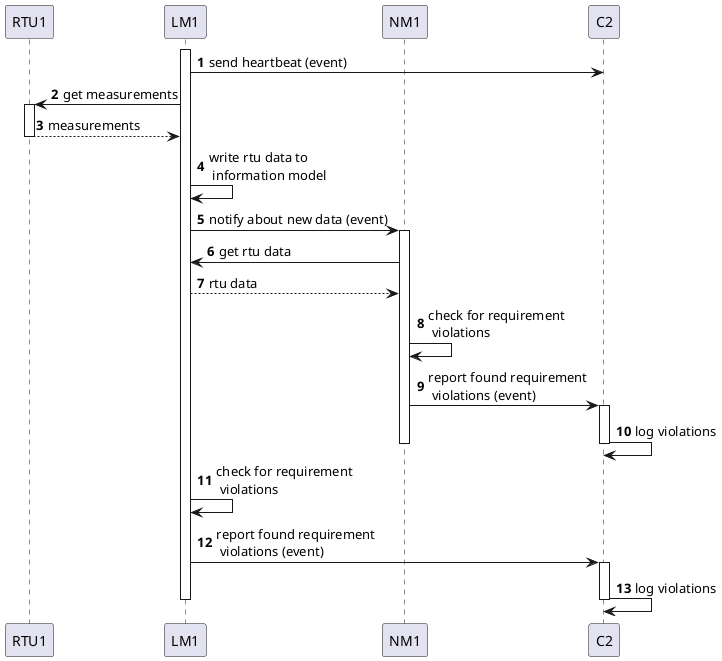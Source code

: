 @startuml
'https://plantuml.com/sequence-diagram

autonumber

participant RTU1 order 0
participant LM1 order 1
participant NM1 order 2
participant C2 order 3

activate LM1
LM1 -> C2 : send heartbeat (event)

LM1 -> RTU1 : get measurements
activate RTU1
RTU1 --> LM1 : measurements
deactivate RTU1

LM1 -> LM1 : write rtu data to\n information model

LM1 -> NM1 : notify about new data (event)

activate NM1
NM1 -> LM1 : get rtu data
LM1 --> NM1 : rtu data
NM1 -> NM1 : check for requirement\n violations
NM1 -> C2 : report found requirement\n violations (event)
activate C2
C2 -> C2 : log violations
deactivate C2


deactivate NM1
LM1 -> LM1 : check for requirement\n violations

LM1 -> C2 : report found requirement\n violations (event)
activate C2
C2 -> C2 : log violations
deactivate C2

deactivate LM1



@enduml